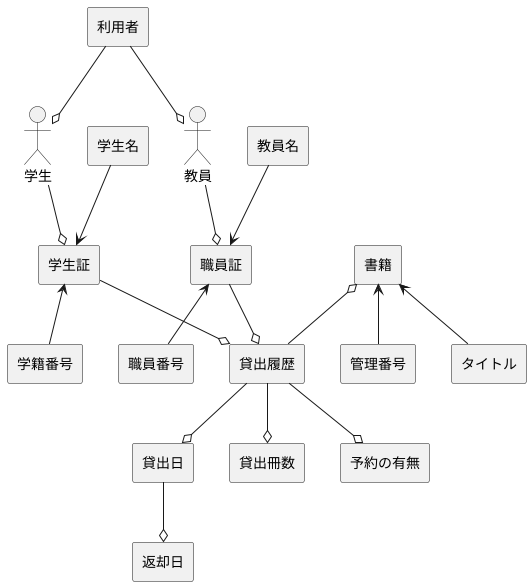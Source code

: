 @startuml
skinparam componentStyle rectangle
actor 学生 
actor 教員 
[利用者] --o 学生
[利用者] --o 教員
学生 --o [学生証]
教員 --o [職員証]
[学生証] --o [貸出履歴]
[職員証] --o [貸出履歴]
[学生証] <-- [学籍番号]
[職員証] <-- [職員番号]
[書籍] o-- [貸出履歴]
[書籍] <-- [タイトル]
[書籍] <-- [管理番号]
[貸出履歴] --o [貸出日]
[貸出日] --o [返却日]
[貸出履歴] --o [貸出冊数]
[貸出履歴] --o [予約の有無]
[学生名] --> [学生証]
[教員名] --> [職員証]

@enduml